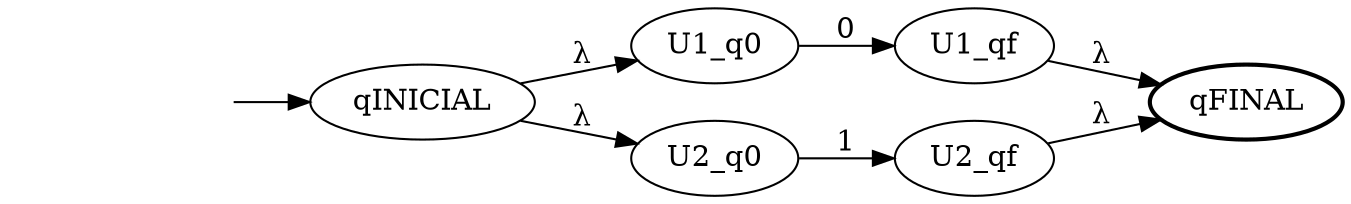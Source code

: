 digraph afnd1_U_afnd2  { rankdir=LR;
	_invisible [style="invis"];
	U1_q0;
	U1_qf;
	U2_q0;
	U2_qf;
	qFINAL [penwidth="2"];
	qINICIAL;
	_invisible -> qINICIAL ;
	U1_q0 -> U1_qf [label="0"];
	U2_q0 -> U2_qf [label="1"];
	U1_qf -> qFINAL [label="&lambda;"];
	U2_qf -> qFINAL [label="&lambda;"];
	qINICIAL -> U1_q0 [label="&lambda;"];
	qINICIAL -> U2_q0 [label="&lambda;"];
}